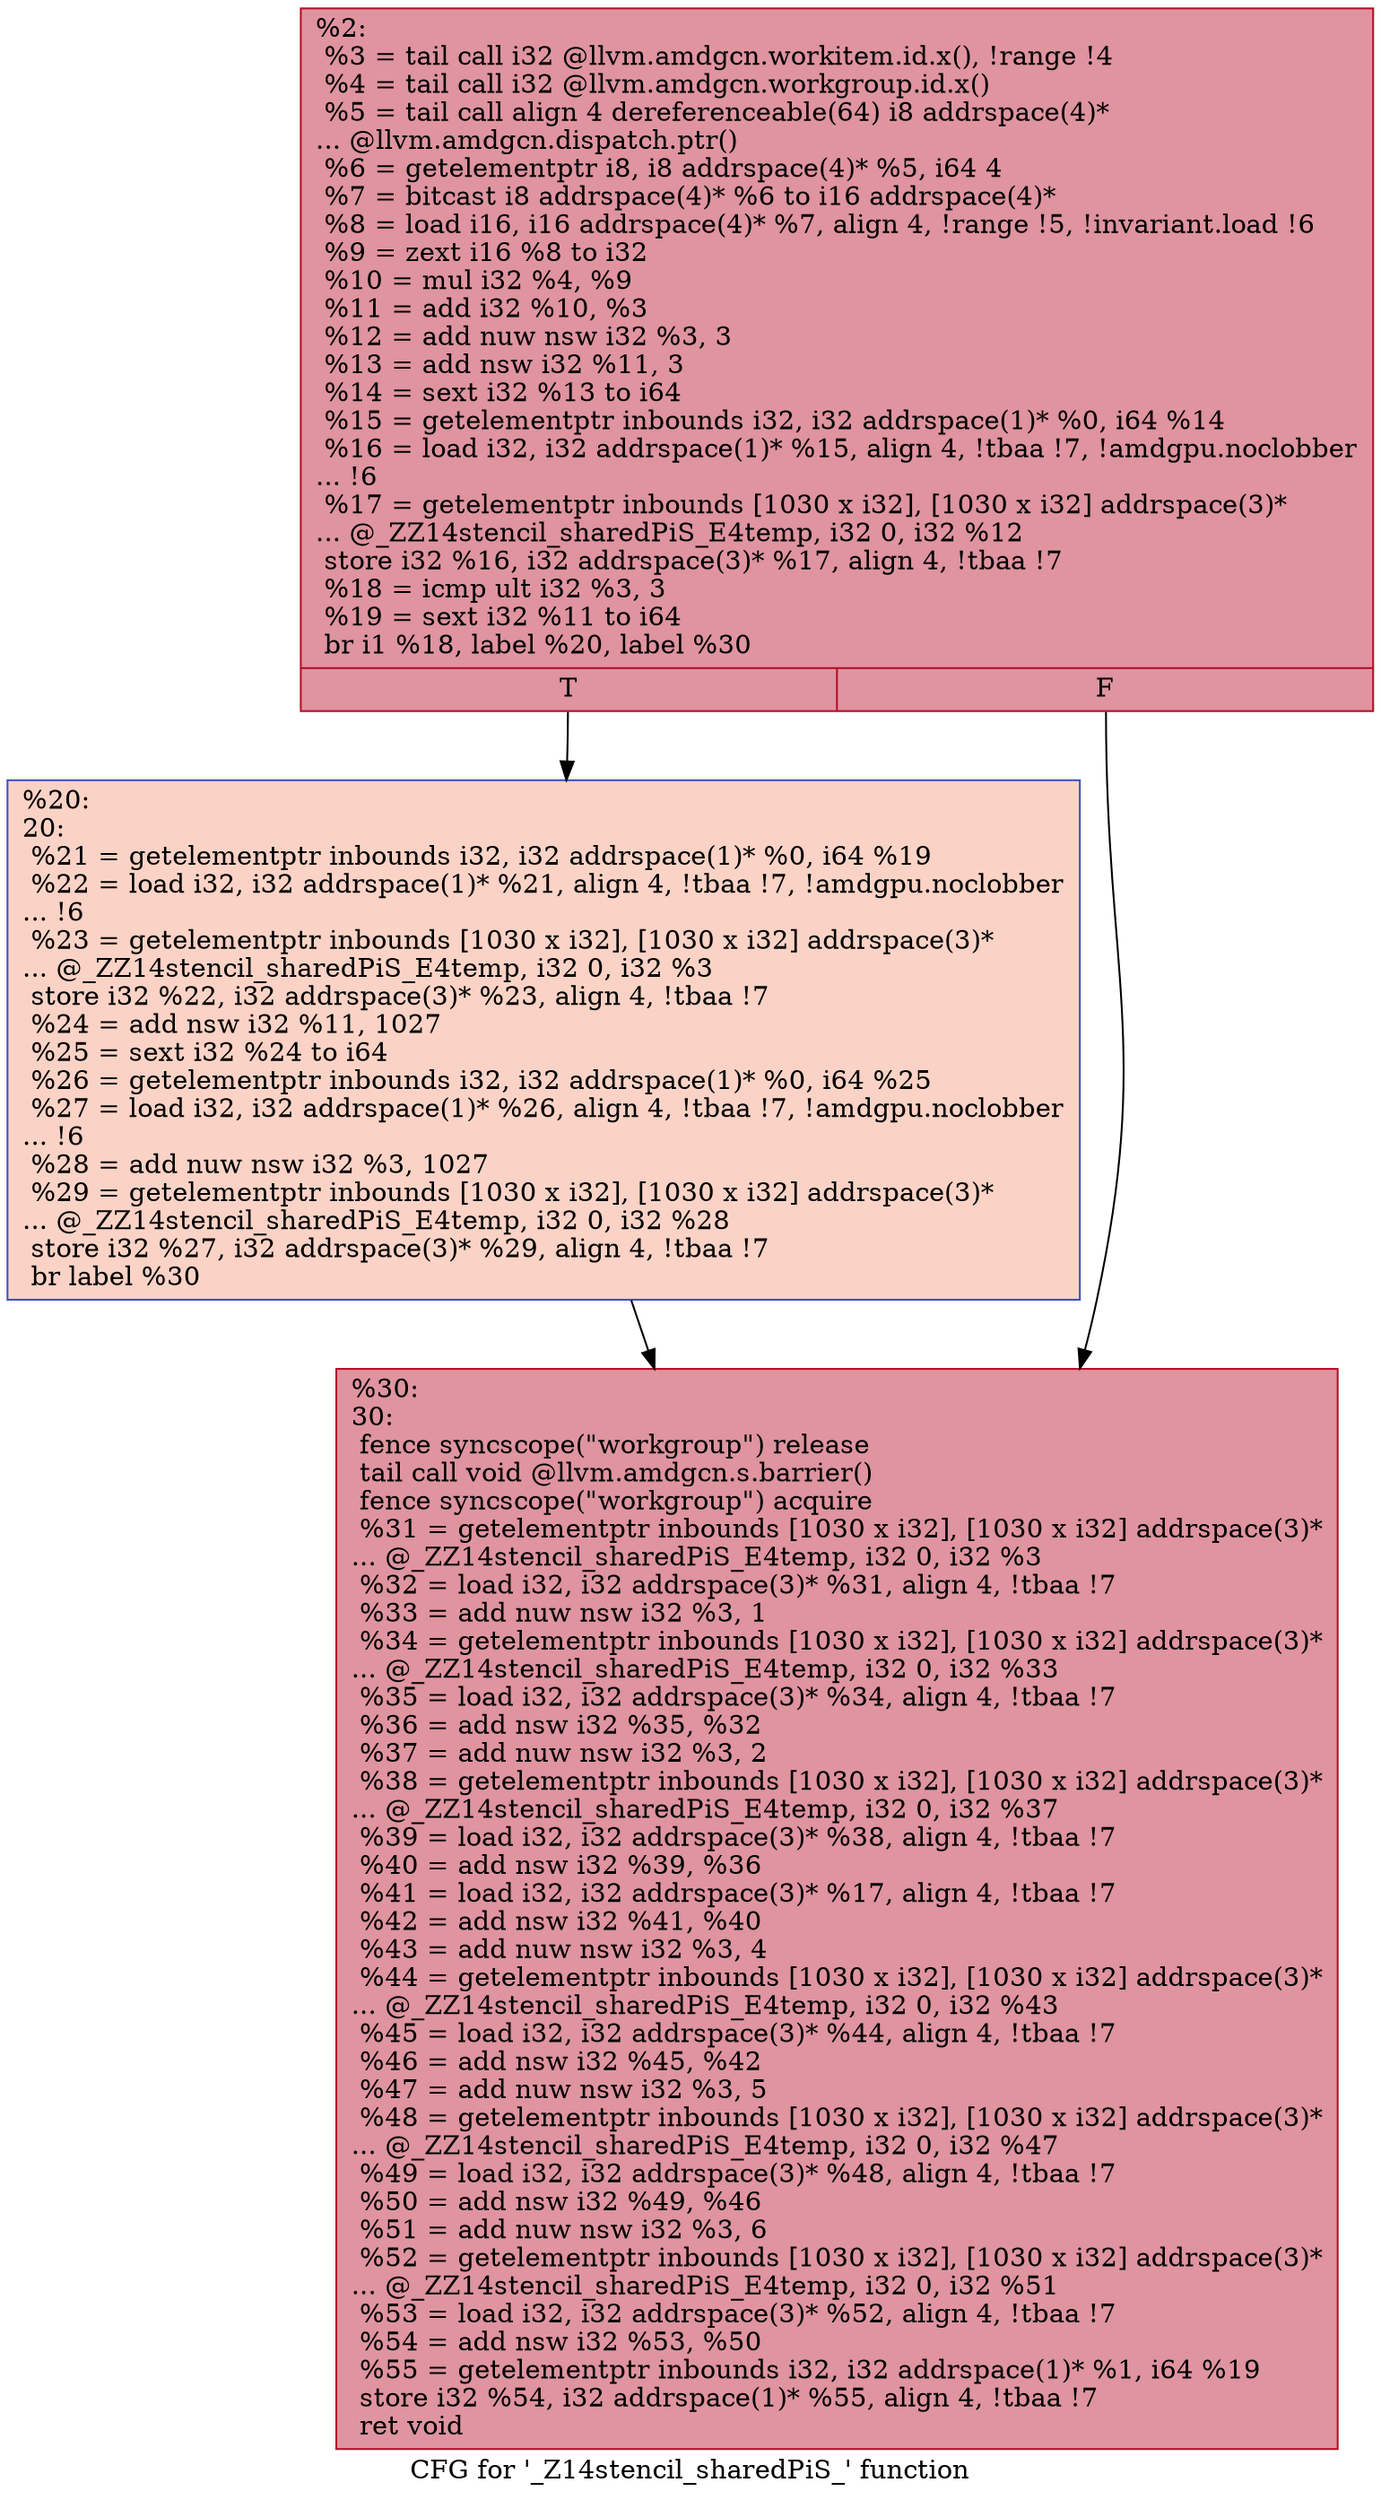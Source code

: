 digraph "CFG for '_Z14stencil_sharedPiS_' function" {
	label="CFG for '_Z14stencil_sharedPiS_' function";

	Node0x4e26580 [shape=record,color="#b70d28ff", style=filled, fillcolor="#b70d2870",label="{%2:\l  %3 = tail call i32 @llvm.amdgcn.workitem.id.x(), !range !4\l  %4 = tail call i32 @llvm.amdgcn.workgroup.id.x()\l  %5 = tail call align 4 dereferenceable(64) i8 addrspace(4)*\l... @llvm.amdgcn.dispatch.ptr()\l  %6 = getelementptr i8, i8 addrspace(4)* %5, i64 4\l  %7 = bitcast i8 addrspace(4)* %6 to i16 addrspace(4)*\l  %8 = load i16, i16 addrspace(4)* %7, align 4, !range !5, !invariant.load !6\l  %9 = zext i16 %8 to i32\l  %10 = mul i32 %4, %9\l  %11 = add i32 %10, %3\l  %12 = add nuw nsw i32 %3, 3\l  %13 = add nsw i32 %11, 3\l  %14 = sext i32 %13 to i64\l  %15 = getelementptr inbounds i32, i32 addrspace(1)* %0, i64 %14\l  %16 = load i32, i32 addrspace(1)* %15, align 4, !tbaa !7, !amdgpu.noclobber\l... !6\l  %17 = getelementptr inbounds [1030 x i32], [1030 x i32] addrspace(3)*\l... @_ZZ14stencil_sharedPiS_E4temp, i32 0, i32 %12\l  store i32 %16, i32 addrspace(3)* %17, align 4, !tbaa !7\l  %18 = icmp ult i32 %3, 3\l  %19 = sext i32 %11 to i64\l  br i1 %18, label %20, label %30\l|{<s0>T|<s1>F}}"];
	Node0x4e26580:s0 -> Node0x4e29840;
	Node0x4e26580:s1 -> Node0x4e29890;
	Node0x4e29840 [shape=record,color="#3d50c3ff", style=filled, fillcolor="#f59c7d70",label="{%20:\l20:                                               \l  %21 = getelementptr inbounds i32, i32 addrspace(1)* %0, i64 %19\l  %22 = load i32, i32 addrspace(1)* %21, align 4, !tbaa !7, !amdgpu.noclobber\l... !6\l  %23 = getelementptr inbounds [1030 x i32], [1030 x i32] addrspace(3)*\l... @_ZZ14stencil_sharedPiS_E4temp, i32 0, i32 %3\l  store i32 %22, i32 addrspace(3)* %23, align 4, !tbaa !7\l  %24 = add nsw i32 %11, 1027\l  %25 = sext i32 %24 to i64\l  %26 = getelementptr inbounds i32, i32 addrspace(1)* %0, i64 %25\l  %27 = load i32, i32 addrspace(1)* %26, align 4, !tbaa !7, !amdgpu.noclobber\l... !6\l  %28 = add nuw nsw i32 %3, 1027\l  %29 = getelementptr inbounds [1030 x i32], [1030 x i32] addrspace(3)*\l... @_ZZ14stencil_sharedPiS_E4temp, i32 0, i32 %28\l  store i32 %27, i32 addrspace(3)* %29, align 4, !tbaa !7\l  br label %30\l}"];
	Node0x4e29840 -> Node0x4e29890;
	Node0x4e29890 [shape=record,color="#b70d28ff", style=filled, fillcolor="#b70d2870",label="{%30:\l30:                                               \l  fence syncscope(\"workgroup\") release\l  tail call void @llvm.amdgcn.s.barrier()\l  fence syncscope(\"workgroup\") acquire\l  %31 = getelementptr inbounds [1030 x i32], [1030 x i32] addrspace(3)*\l... @_ZZ14stencil_sharedPiS_E4temp, i32 0, i32 %3\l  %32 = load i32, i32 addrspace(3)* %31, align 4, !tbaa !7\l  %33 = add nuw nsw i32 %3, 1\l  %34 = getelementptr inbounds [1030 x i32], [1030 x i32] addrspace(3)*\l... @_ZZ14stencil_sharedPiS_E4temp, i32 0, i32 %33\l  %35 = load i32, i32 addrspace(3)* %34, align 4, !tbaa !7\l  %36 = add nsw i32 %35, %32\l  %37 = add nuw nsw i32 %3, 2\l  %38 = getelementptr inbounds [1030 x i32], [1030 x i32] addrspace(3)*\l... @_ZZ14stencil_sharedPiS_E4temp, i32 0, i32 %37\l  %39 = load i32, i32 addrspace(3)* %38, align 4, !tbaa !7\l  %40 = add nsw i32 %39, %36\l  %41 = load i32, i32 addrspace(3)* %17, align 4, !tbaa !7\l  %42 = add nsw i32 %41, %40\l  %43 = add nuw nsw i32 %3, 4\l  %44 = getelementptr inbounds [1030 x i32], [1030 x i32] addrspace(3)*\l... @_ZZ14stencil_sharedPiS_E4temp, i32 0, i32 %43\l  %45 = load i32, i32 addrspace(3)* %44, align 4, !tbaa !7\l  %46 = add nsw i32 %45, %42\l  %47 = add nuw nsw i32 %3, 5\l  %48 = getelementptr inbounds [1030 x i32], [1030 x i32] addrspace(3)*\l... @_ZZ14stencil_sharedPiS_E4temp, i32 0, i32 %47\l  %49 = load i32, i32 addrspace(3)* %48, align 4, !tbaa !7\l  %50 = add nsw i32 %49, %46\l  %51 = add nuw nsw i32 %3, 6\l  %52 = getelementptr inbounds [1030 x i32], [1030 x i32] addrspace(3)*\l... @_ZZ14stencil_sharedPiS_E4temp, i32 0, i32 %51\l  %53 = load i32, i32 addrspace(3)* %52, align 4, !tbaa !7\l  %54 = add nsw i32 %53, %50\l  %55 = getelementptr inbounds i32, i32 addrspace(1)* %1, i64 %19\l  store i32 %54, i32 addrspace(1)* %55, align 4, !tbaa !7\l  ret void\l}"];
}
